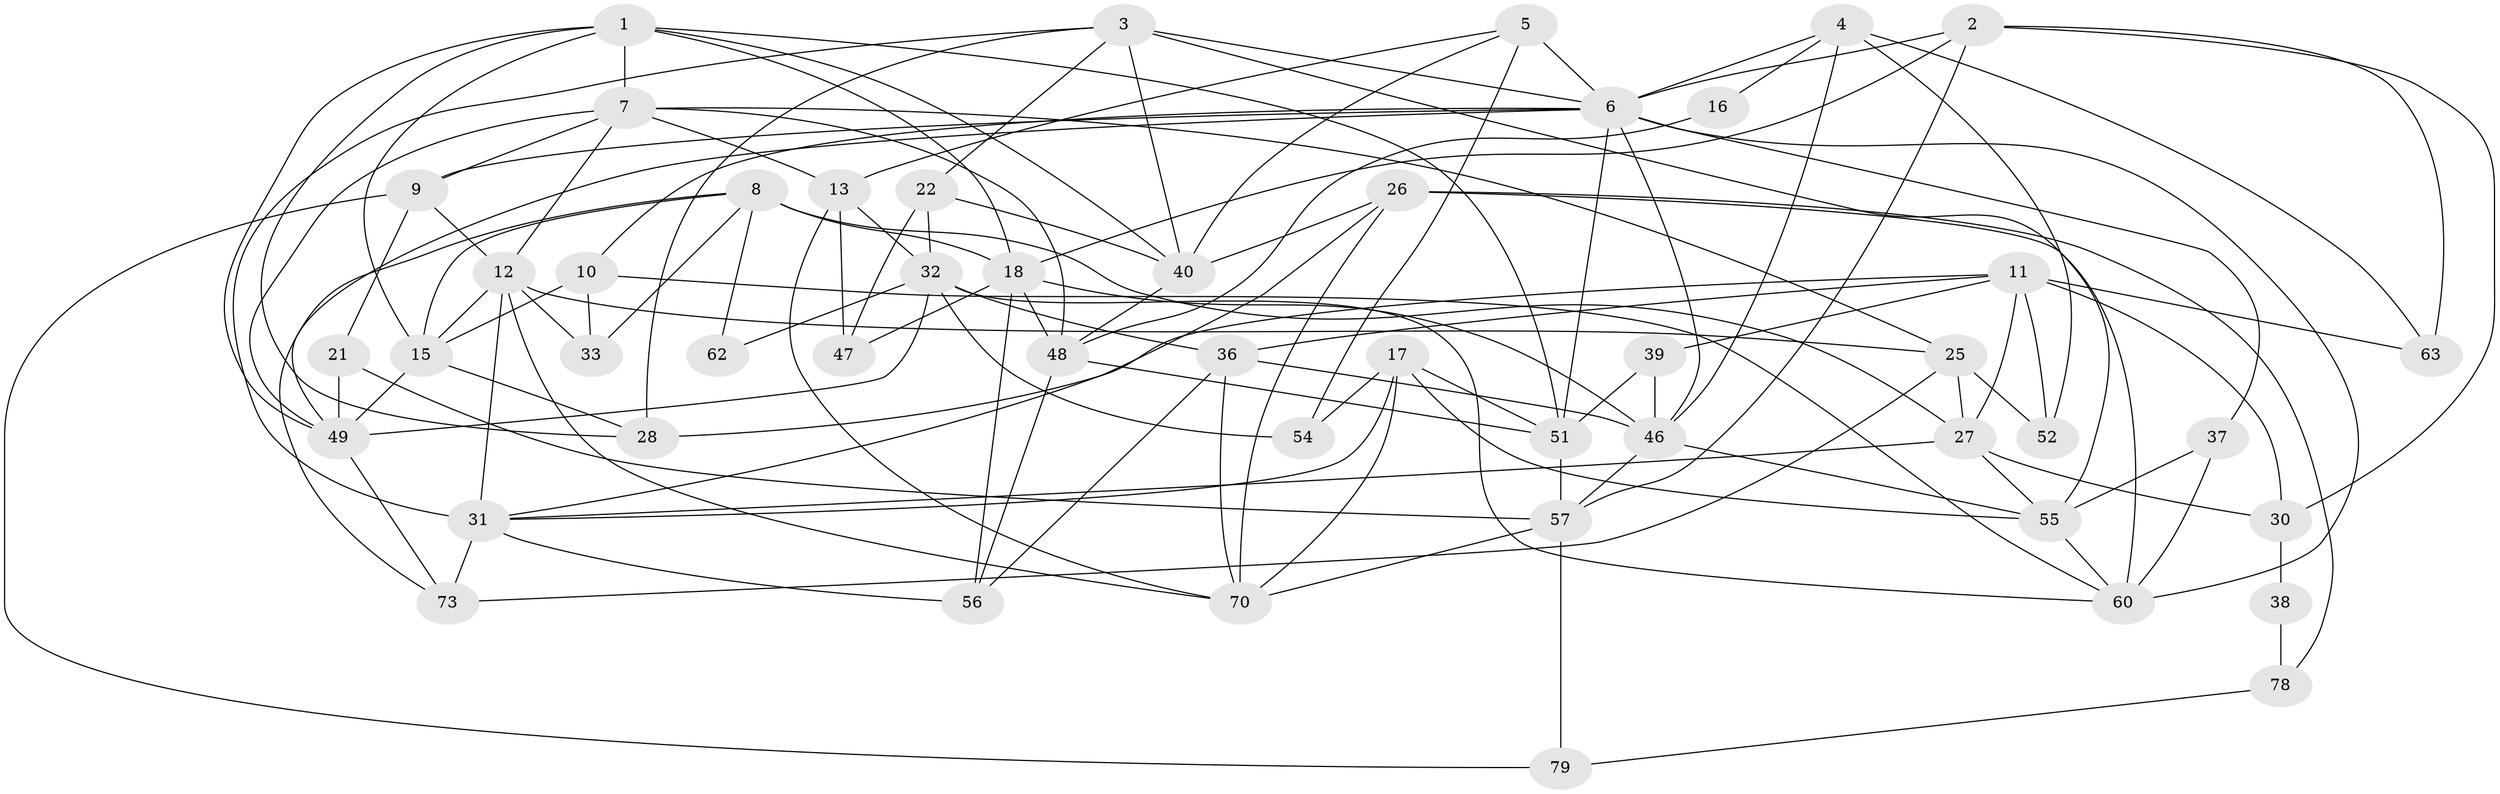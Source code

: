 // original degree distribution, {4: 0.35443037974683544, 2: 0.08860759493670886, 3: 0.2911392405063291, 10: 0.012658227848101266, 6: 0.11392405063291139, 5: 0.12658227848101267, 7: 0.012658227848101266}
// Generated by graph-tools (version 1.1) at 2025/11/02/27/25 16:11:19]
// undirected, 49 vertices, 122 edges
graph export_dot {
graph [start="1"]
  node [color=gray90,style=filled];
  1 [super="+14"];
  2 [super="+29"];
  3 [super="+77"];
  4 [super="+72"];
  5;
  6 [super="+58"];
  7 [super="+45"];
  8 [super="+43"];
  9 [super="+19"];
  10 [super="+44"];
  11 [super="+23"];
  12 [super="+20"];
  13 [super="+53"];
  15 [super="+35"];
  16;
  17 [super="+34"];
  18 [super="+61"];
  21;
  22 [super="+24"];
  25 [super="+41"];
  26 [super="+74"];
  27 [super="+66"];
  28;
  30;
  31 [super="+76"];
  32 [super="+50"];
  33;
  36;
  37;
  38;
  39;
  40 [super="+42"];
  46 [super="+71"];
  47;
  48 [super="+64"];
  49 [super="+68"];
  51;
  52 [super="+67"];
  54;
  55 [super="+65"];
  56 [super="+59"];
  57 [super="+69"];
  60;
  62;
  63;
  70 [super="+75"];
  73;
  78;
  79;
  1 -- 28;
  1 -- 18;
  1 -- 49;
  1 -- 51;
  1 -- 7;
  1 -- 40;
  1 -- 15;
  2 -- 30;
  2 -- 6;
  2 -- 57;
  2 -- 63;
  2 -- 18;
  3 -- 28;
  3 -- 31;
  3 -- 55;
  3 -- 6;
  3 -- 22;
  3 -- 40;
  4 -- 46;
  4 -- 16;
  4 -- 52;
  4 -- 6;
  4 -- 63;
  5 -- 6;
  5 -- 54;
  5 -- 40;
  5 -- 13;
  6 -- 51;
  6 -- 60;
  6 -- 37;
  6 -- 49;
  6 -- 10 [weight=2];
  6 -- 46;
  6 -- 9;
  7 -- 9;
  7 -- 12;
  7 -- 25;
  7 -- 49;
  7 -- 48;
  7 -- 13;
  8 -- 33;
  8 -- 27;
  8 -- 18;
  8 -- 73;
  8 -- 62;
  8 -- 15;
  9 -- 12;
  9 -- 21;
  9 -- 79;
  10 -- 33;
  10 -- 60;
  10 -- 15;
  11 -- 36;
  11 -- 27 [weight=2];
  11 -- 28;
  11 -- 30;
  11 -- 52;
  11 -- 39;
  11 -- 63;
  12 -- 15;
  12 -- 31;
  12 -- 33;
  12 -- 70;
  12 -- 25;
  13 -- 70;
  13 -- 32;
  13 -- 47;
  15 -- 49;
  15 -- 28;
  16 -- 48;
  17 -- 51;
  17 -- 31;
  17 -- 55;
  17 -- 54;
  17 -- 70;
  18 -- 48;
  18 -- 56;
  18 -- 46;
  18 -- 47;
  21 -- 49;
  21 -- 57;
  22 -- 32;
  22 -- 47;
  22 -- 40;
  25 -- 73;
  25 -- 27;
  25 -- 52;
  26 -- 78;
  26 -- 70;
  26 -- 40;
  26 -- 60;
  26 -- 31;
  27 -- 31;
  27 -- 55;
  27 -- 30;
  30 -- 38;
  31 -- 73;
  31 -- 56;
  32 -- 60;
  32 -- 62;
  32 -- 49;
  32 -- 36;
  32 -- 54;
  36 -- 70;
  36 -- 46;
  36 -- 56;
  37 -- 55;
  37 -- 60;
  38 -- 78;
  39 -- 51;
  39 -- 46;
  40 -- 48;
  46 -- 57;
  46 -- 55;
  48 -- 51;
  48 -- 56;
  49 -- 73;
  51 -- 57;
  55 -- 60;
  57 -- 70 [weight=2];
  57 -- 79;
  78 -- 79;
}
